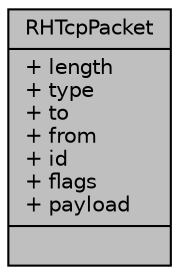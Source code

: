 digraph "RHTcpPacket"
{
 // LATEX_PDF_SIZE
  edge [fontname="Helvetica",fontsize="10",labelfontname="Helvetica",labelfontsize="10"];
  node [fontname="Helvetica",fontsize="10",shape=record];
  Node1 [label="{RHTcpPacket\n|+ length\l+ type\l+ to\l+ from\l+ id\l+ flags\l+ payload\l|}",height=0.2,width=0.4,color="black", fillcolor="grey75", style="filled", fontcolor="black",tooltip="RH_TCP radio message passed to or from the simulator."];
}
